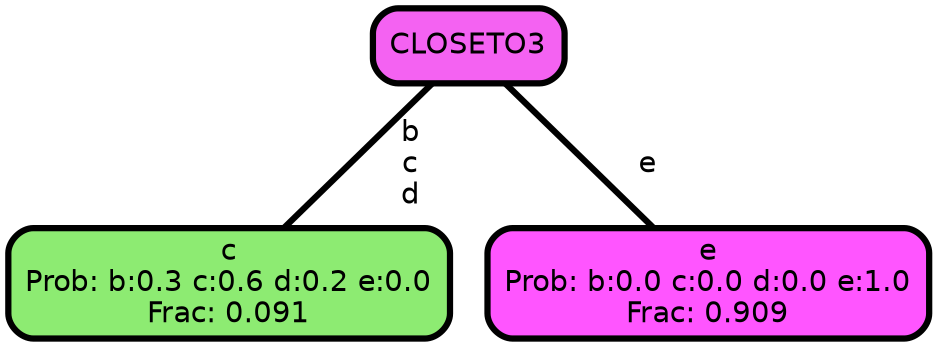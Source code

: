graph Tree {
node [shape=box, style="filled, rounded",color="black",penwidth="3",fontcolor="black",                 fontname=helvetica] ;
graph [ranksep="0 equally", splines=straight,                 bgcolor=transparent, dpi=200] ;
edge [fontname=helvetica, color=black] ;
0 [label="c
Prob: b:0.3 c:0.6 d:0.2 e:0.0
Frac: 0.091", fillcolor="#8deb72"] ;
1 [label="CLOSETO3", fillcolor="#f462f2"] ;
2 [label="e
Prob: b:0.0 c:0.0 d:0.0 e:1.0
Frac: 0.909", fillcolor="#ff55ff"] ;
1 -- 0 [label=" b\n c\n d",penwidth=3] ;
1 -- 2 [label=" e",penwidth=3] ;
{rank = same;}}